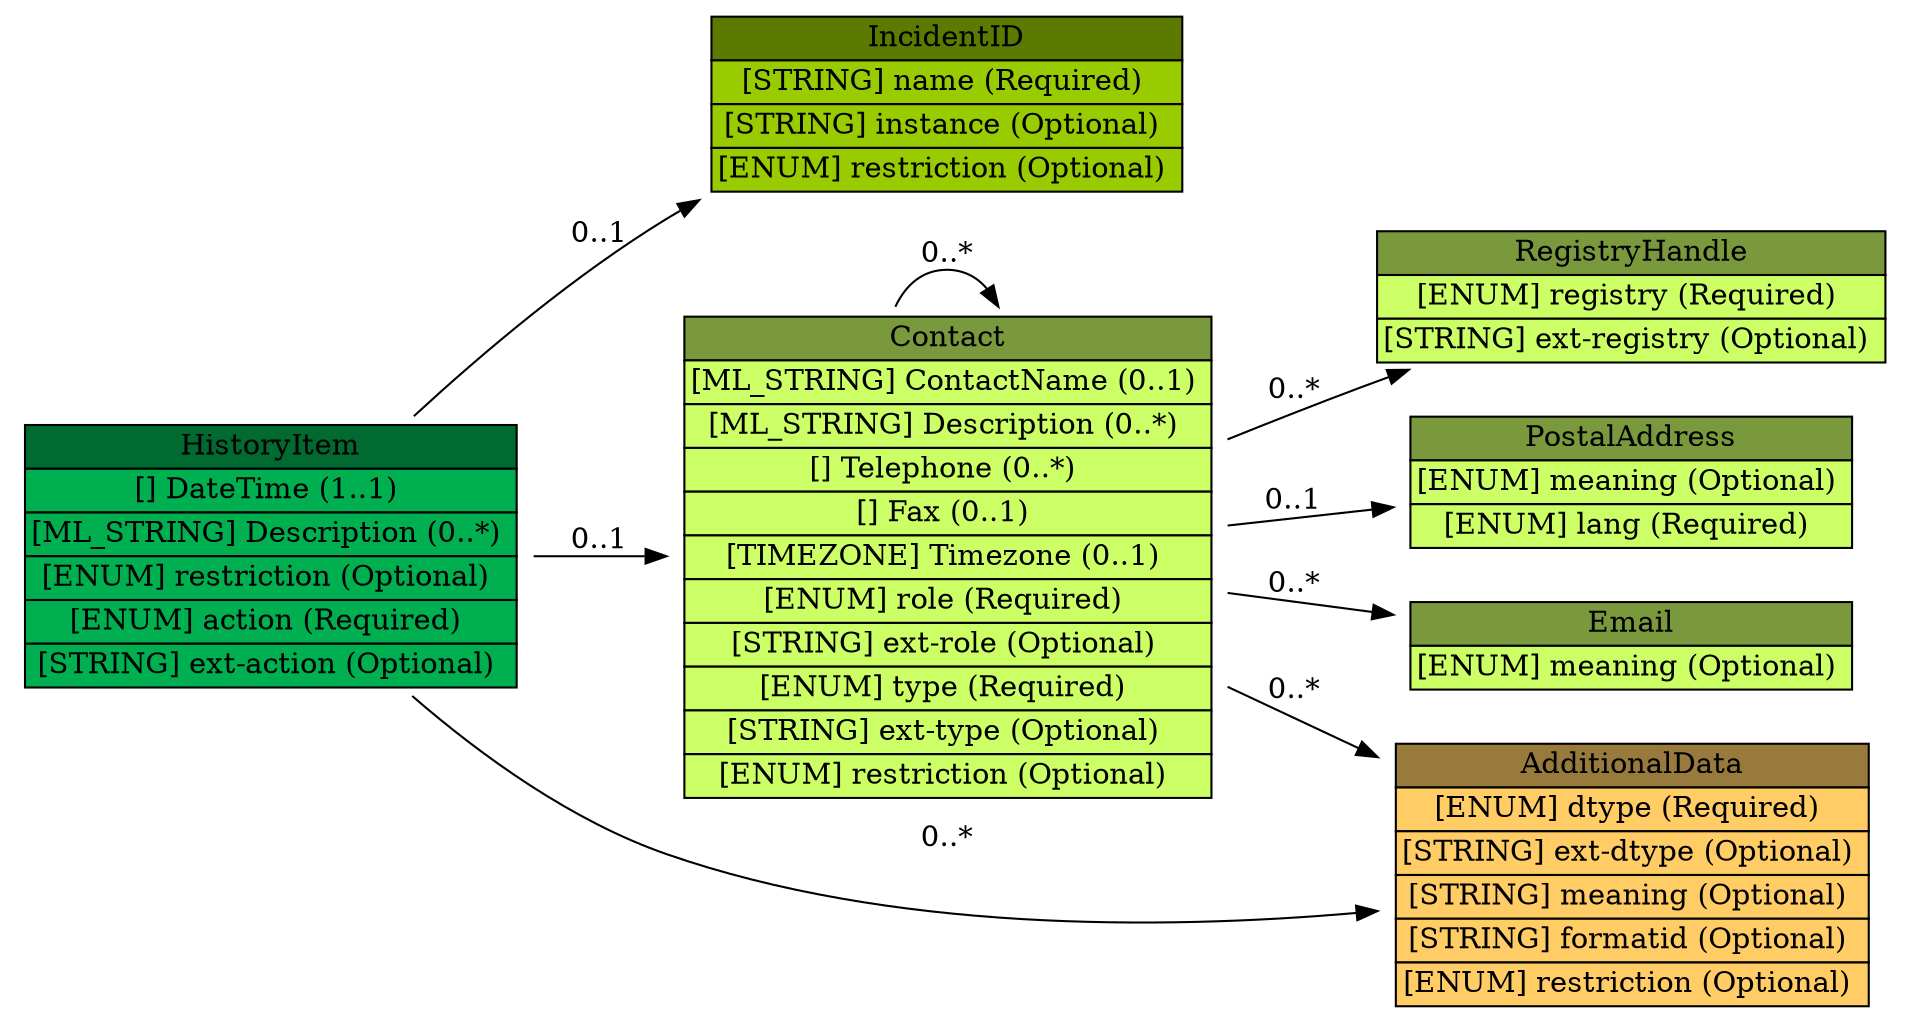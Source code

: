 digraph HistoryItem {
	graph [rankdir=LR];
	node [label="\N"];
	graph [bb="0,0,886,468"];
	HistoryItem [label=<<table BORDER="0" CELLBORDER="1" CELLSPACING="0"> <tr > <td BGCOLOR="#006a30" HREF="/idmef_parser/IODEF/HistoryItem.html" TITLE="The HistoryItem class is an entry in the History (Section 3.11) log that documents a particular action or event that occurred in the course of handling the incident. The details of the entry are a free-form description, but each can be categorized with the type attribute. ">HistoryItem</td> </tr>" %<tr><td BGCOLOR="#00B050"  HREF="/idmef_parser/IODEF/HistoryItem.html" TITLE="Timestamp of this entry in the history log (e.g., when the action described in the Description was taken).">[] DateTime (1..1) </td></tr>%<tr><td BGCOLOR="#00B050"  HREF="/idmef_parser/IODEF/HistoryItem.html" TITLE="A free-form textual description of the action or event.">[ML_STRING] Description (0..*) </td></tr>%<tr><td BGCOLOR="#00B050"  HREF="/idmef_parser/IODEF/HistoryItem.html" TITLE="This attribute has been defined in Section 3.2.">[ENUM] restriction (Optional) </td></tr>%<tr><td BGCOLOR="#00B050"  HREF="/idmef_parser/IODEF/HistoryItem.html" TITLE="Classifies a performed action or occurrence documented in this history log entry.  As activity will likely have been instigated either through a previously conveyed expectation or internal investigation, this attribute is identical to the category attribute of the Expectation class.  The difference is only one of tense.  When an action is in this class, it has been completed.  See Section 3.13.">[ENUM] action (Required) </td></tr>%<tr><td BGCOLOR="#00B050"  HREF="/idmef_parser/IODEF/HistoryItem.html" TITLE="A means by which to extend the action attribute.  See Section 5.1.">[STRING] ext-action (Optional) </td></tr>%</table>>, shape=plaintext, pos="122,213", width="3.3611", height="1.7917"];
	IncidentID [label=<<table BORDER="0" CELLBORDER="1" CELLSPACING="0"> <tr > <td BGCOLOR="#5c7a00" HREF="/idmef_parser/IODEF/IncidentID.html" TITLE="The IncidentID class represents an incident tracking number that is unique in the context of the CSIRT and identifies the activity characterized in an IODEF Document. This identifier would serve as an index into the CSIRT incident handling system. The combination of the name attribute and the string in the element content MUST be a globally unique identifier describing the activity. Documents generated by a given CSIRT MUST NOT reuse the same value unless they are referencing the same incident. ">IncidentID</td> </tr>" %<tr><td BGCOLOR="#99CC00"  HREF="/idmef_parser/IODEF/IncidentID.html" TITLE="An identifier describing the CSIRT that created the document.  In order to have a globally unique CSIRT name, the fully qualified domain name associated with the CSIRT MUST be used.">[STRING] name (Required) </td></tr>%<tr><td BGCOLOR="#99CC00"  HREF="/idmef_parser/IODEF/IncidentID.html" TITLE="An identifier referencing a subset of the named incident.">[STRING] instance (Optional) </td></tr>%<tr><td BGCOLOR="#99CC00"  HREF="/idmef_parser/IODEF/IncidentID.html" TITLE="This attribute has been defined in Section 3.2.">[ENUM] restriction (Optional) </td></tr>%</table>>, shape=plaintext, pos="439,424", width="3.1667", height="1.2361"];
	Contact [label=<<table BORDER="0" CELLBORDER="1" CELLSPACING="0"> <tr > <td BGCOLOR="#7a993d" HREF="/idmef_parser/IODEF/Contact.html" TITLE="The Contact class describes contact information for organizations and personnel involved in the incident. This class allows for the naming of the involved party, specifying contact information for them, and identifying their role in the incident. ">Contact</td> </tr>" %<tr><td BGCOLOR="#CCFF66"  HREF="/idmef_parser/IODEF/Contact.html" TITLE="The name of the contact.  The contact may either be an organization or a person.  The type attribute disambiguates the semantics.">[ML_STRING] ContactName (0..1) </td></tr>%<tr><td BGCOLOR="#CCFF66"  HREF="/idmef_parser/IODEF/Contact.html" TITLE="A free-form description of this contact.  In the case of a person, this is often the organizational title of the individual.">[ML_STRING] Description (0..*) </td></tr>%<tr><td BGCOLOR="#CCFF66"  HREF="/idmef_parser/IODEF/Contact.html" TITLE="The telephone number of the contact.">[] Telephone (0..*) </td></tr>%<tr><td BGCOLOR="#CCFF66"  HREF="/idmef_parser/IODEF/Contact.html" TITLE="The facsimile telephone number of the contact.">[] Fax (0..1) </td></tr>%<tr><td BGCOLOR="#CCFF66"  HREF="/idmef_parser/IODEF/Contact.html" TITLE="The timezone in which the contact resides formatted according to Section 2.9.">[TIMEZONE] Timezone (0..1) </td></tr>%<tr><td BGCOLOR="#CCFF66"  HREF="/idmef_parser/IODEF/Contact.html" TITLE="Indicates the role the contact fulfills.  This attribute is defined as an enumerated list:">[ENUM] role (Required) </td></tr>%<tr><td BGCOLOR="#CCFF66"  HREF="/idmef_parser/IODEF/Contact.html" TITLE="A means by which to extend the role attribute. See Section 5.1.">[STRING] ext-role (Optional) </td></tr>%<tr><td BGCOLOR="#CCFF66"  HREF="/idmef_parser/IODEF/Contact.html" TITLE="Indicates the type of contact being described. This attribute is defined as an enumerated list:">[ENUM] type (Required) </td></tr>%<tr><td BGCOLOR="#CCFF66"  HREF="/idmef_parser/IODEF/Contact.html" TITLE="A means by which to extend the type attribute. See Section 5.1.">[STRING] ext-type (Optional) </td></tr>%<tr><td BGCOLOR="#CCFF66"  HREF="/idmef_parser/IODEF/Contact.html" TITLE="This attribute is defined in Section 3.2.">[ENUM] restriction (Optional) </td></tr>%</table>>, shape=plaintext, pos="439,213", width="3.6111", height="3.1806"];
	RegistryHandle [label=<<table BORDER="0" CELLBORDER="1" CELLSPACING="0"> <tr > <td BGCOLOR="#7a993d" HREF="/idmef_parser/IODEF/RegistryHandle.html" TITLE="The RegistryHandle class represents a handle into an Internet registry or community-specific database. The handle is specified in the element content and the type attribute specifies the database. ">RegistryHandle</td> </tr>" %<tr><td BGCOLOR="#CCFF66"  HREF="/idmef_parser/IODEF/RegistryHandle.html" TITLE="The database to which the handle belongs.  The default value is &#39;local&#39;.  The possible values are:">[ENUM] registry (Required) </td></tr>%<tr><td BGCOLOR="#CCFF66"  HREF="/idmef_parser/IODEF/RegistryHandle.html" TITLE="A means by which to extend the registry attribute.  See Section 5.1.">[STRING] ext-registry (Optional) </td></tr>%</table>>, shape=plaintext, pos="760,332", width="3.5", height="0.95833"];
	PostalAddress [label=<<table BORDER="0" CELLBORDER="1" CELLSPACING="0"> <tr > <td BGCOLOR="#7a993d" HREF="/idmef_parser/IODEF/PostalAddress.html" TITLE="The PostalAddress class specifies a postal address formatted according to the POSTAL data type (Section 2.11). ">PostalAddress</td> </tr>" %<tr><td BGCOLOR="#CCFF66"  HREF="/idmef_parser/IODEF/PostalAddress.html" TITLE="A free-form description of the element content.">[ENUM] meaning (Optional) </td></tr>%<tr><td BGCOLOR="#CCFF66"  HREF="/idmef_parser/IODEF/PostalAddress.html" TITLE="A valid language code per RFC 4646 [7] constrained by the definition of &quot;xs:language&quot;.  The interpretation of this code is described in Section 6.">[ENUM] lang (Required) </td></tr>%</table>>, shape=plaintext, pos="760,246", width="3.0278", height="0.95833"];
	Email [label=<<table BORDER="0" CELLBORDER="1" CELLSPACING="0"> <tr > <td BGCOLOR="#7a993d" HREF="/idmef_parser/IODEF/Email.html" TITLE="The Email class specifies an email address formatted according to EMAIL data type (Section 2.14). ">Email</td> </tr>" %<tr><td BGCOLOR="#CCFF66"  HREF="/idmef_parser/IODEF/Email.html" TITLE="A free-form description of the element content (e.g., hours of coverage for a given number).">[ENUM] meaning (Optional) </td></tr>%</table>>, shape=plaintext, pos="760,170", width="3.0278", height="0.68056"];
	AdditionalData [label=<<table BORDER="0" CELLBORDER="1" CELLSPACING="0"> <tr > <td BGCOLOR="#997a3d" HREF="/idmef_parser/IODEF/AdditionalData.html" TITLE="The AdditionalData class serves as an extension mechanism for information not otherwise represented in the data model. For relatively simple information, atomic data types (e.g., integers, strings) are provided with a mechanism to annotate their meaning. The class can also be used to extend the data model (and the associated Schema) to support proprietary extensions by encapsulating entire XML documents conforming to another Schema (e.g., IDMEF). A detailed discussion for extending the data model and the schema can be found in Section 5. ">AdditionalData</td> </tr>" %<tr><td BGCOLOR="#FFCC66"  HREF="/idmef_parser/IODEF/AdditionalData.html" TITLE="The data type of the element content.  The permitted values for this attribute are shown below.  The default value is &quot;string&quot;.">[ENUM] dtype (Required) </td></tr>%<tr><td BGCOLOR="#FFCC66"  HREF="/idmef_parser/IODEF/AdditionalData.html" TITLE="A means by which to extend the dtype attribute.  See Section 5.1.">[STRING] ext-dtype (Optional) </td></tr>%<tr><td BGCOLOR="#FFCC66"  HREF="/idmef_parser/IODEF/AdditionalData.html" TITLE="A free-form description of the element content.">[STRING] meaning (Optional) </td></tr>%<tr><td BGCOLOR="#FFCC66"  HREF="/idmef_parser/IODEF/AdditionalData.html" TITLE="An identifier referencing the format and semantics of the element content.">[STRING] formatid (Optional) </td></tr>%<tr><td BGCOLOR="#FFCC66"  HREF="/idmef_parser/IODEF/AdditionalData.html" TITLE="This attribute has been defined in Section 3.2.">[ENUM] restriction (Optional) </td></tr>%</table>>, shape=plaintext, pos="760,64", width="3.2778", height="1.7917"];
	HistoryItem -> IncidentID [label="0..1", pos="e,324.32,380.18 186.88,277.1 220.92,308.31 264.5,344.67 308,371 310.46,372.49 312.97,373.95 315.52,375.39", lp="276,364.5"];
	Contact -> RegistryHandle [label="0..*", pos="e,659.11,298 569.56,264.77 591.03,273.03 613.1,281.36 634,289 639.09,290.86 644.3,292.74 649.57,294.62", lp="602,289.5"];
	Contact -> PostalAddress [label="0..1", pos="e,650.85,234.78 569.56,226.42 593.07,228.84 617.47,231.35 640.65,233.73", lp="602,238.5"];
	Contact -> Email [label="0..*", pos="e,650.85,184.62 569.56,195.51 593.07,192.36 617.47,189.09 640.65,185.99", lp="602,200.5"];
	Contact -> Contact [label="0..*", pos="e,463.56,327.05 414.44,327.05 419.42,338.04 427.61,345 439,345 447.01,345 453.43,341.56 458.28,335.7", lp="439,353.5"];
	Contact -> AdditionalData [label="0..*", pos="e,641.44,119.03 569.56,152.4 590.28,142.78 611.68,132.85 632.33,123.26", lp="602,150.5"];
	HistoryItem -> Contact [label="0..1", pos="e,308.46,213 243.65,213 261.55,213 280.12,213 298.36,213", lp="276,221.5"];
	HistoryItem -> AdditionalData [label="0..*", pos="e,641.35,46.836 186.16,148.75 219.52,119.79 262.73,88.636 308,73 412.51,36.905 538.86,37.808 631.38,45.921", lp="439,81.5"];
}
